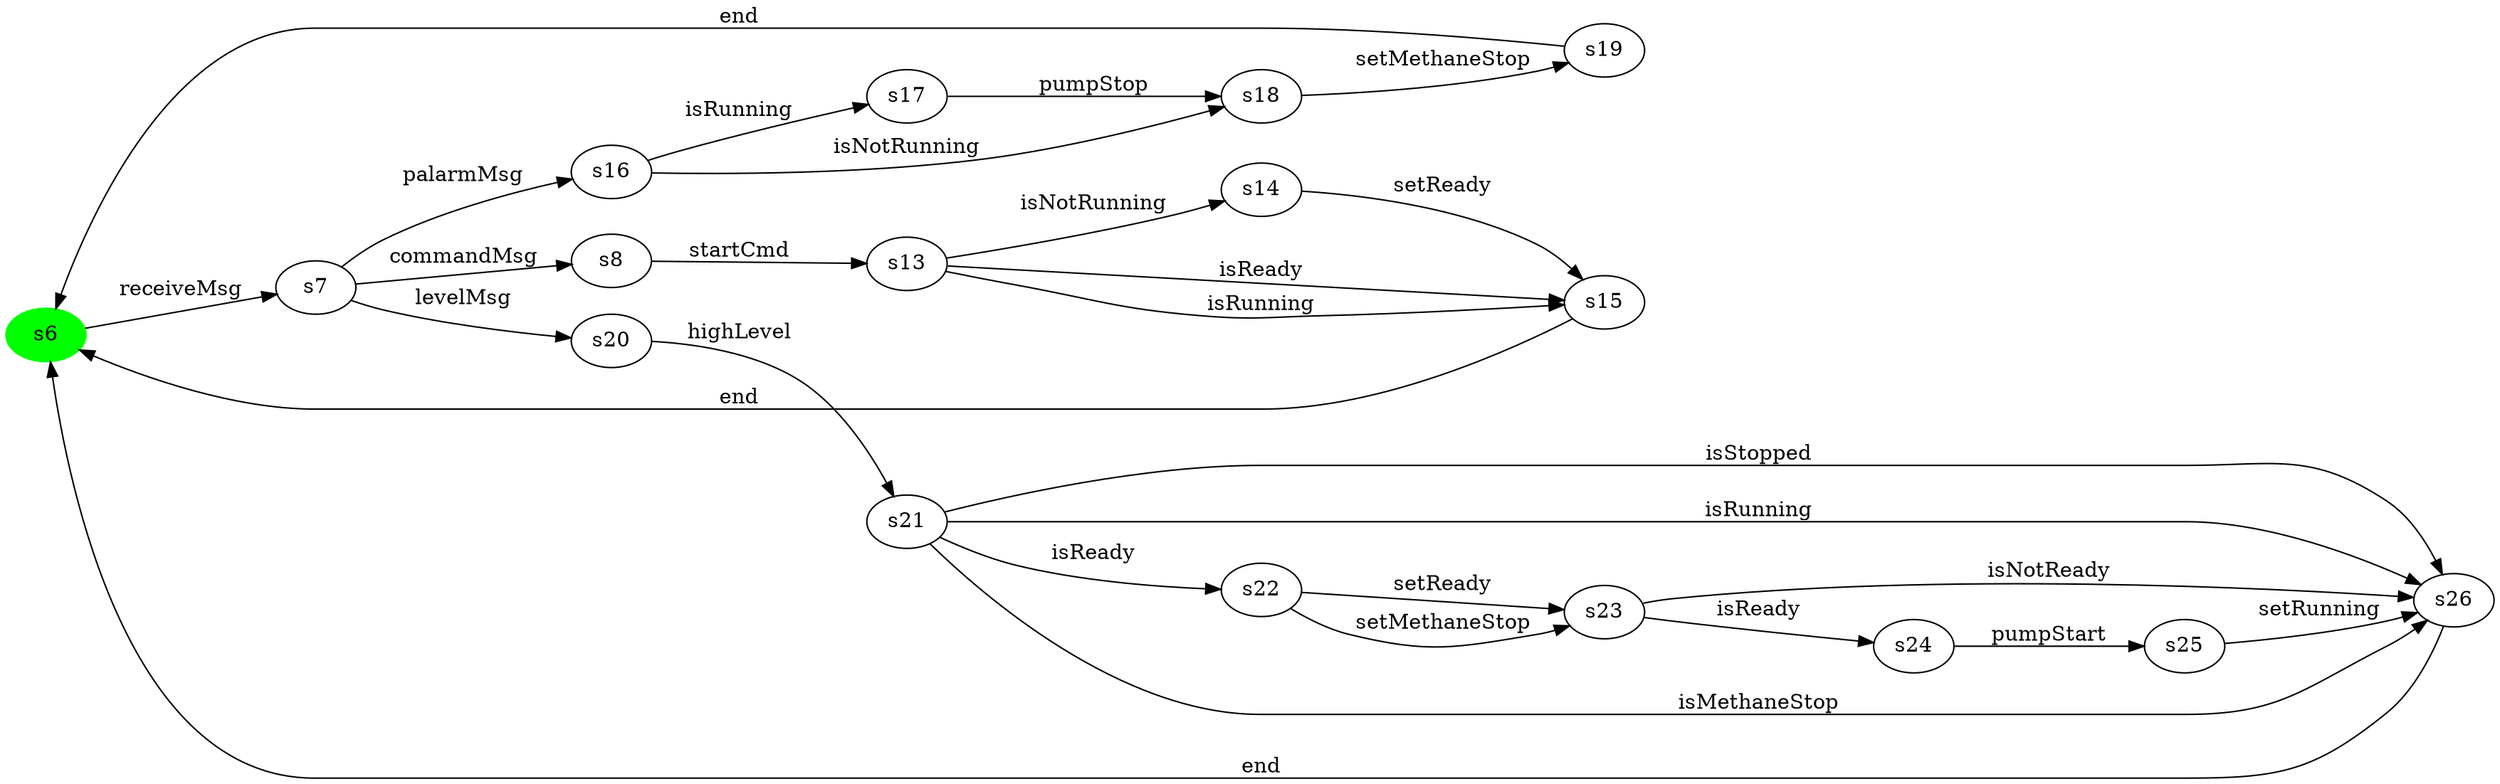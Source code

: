 digraph G {
rankdir=LR;
state0[ label = "s6", style=filled, color=green ];
state0 -> state1 [ label=" receiveMsg " ];
state1 [ label = "s7" ];
state1 -> state2 [ label=" palarmMsg " ];
state1 -> state3 [ label=" levelMsg " ];
state1 -> state4 [ label=" commandMsg " ];
state4 [ label = "s8" ];
state4 -> state5 [ label=" startCmd " ];
state3 [ label = "s20" ];
state3 -> state6 [ label=" highLevel " ];
state7 [ label = "s22" ];
state7 -> state8 [ label=" setReady " ];
state7 -> state8 [ label=" setMethaneStop " ];
state6 [ label = "s21" ];
state6 -> state9 [ label=" isMethaneStop " ];
state6 -> state9 [ label=" isStopped " ];
state6 -> state9 [ label=" isRunning " ];
state6 -> state7 [ label=" isReady " ];
state5 [ label = "s13" ];
state5 -> state10 [ label=" isReady " ];
state5 -> state10 [ label=" isRunning " ];
state5 -> state11 [ label=" isNotRunning " ];
state12 [ label = "s24" ];
state12 -> state13 [ label=" pumpStart " ];
state8 [ label = "s23" ];
state8 -> state9 [ label=" isNotReady " ];
state8 -> state12 [ label=" isReady " ];
state10 [ label = "s15" ];
state10 -> state0 [ label=" end " ];
state9 [ label = "s26" ];
state9 -> state0 [ label=" end " ];
state11 [ label = "s14" ];
state11 -> state10 [ label=" setReady " ];
state13 [ label = "s25" ];
state13 -> state9 [ label=" setRunning " ];
state14 [ label = "s17" ];
state14 -> state15 [ label=" pumpStop " ];
state2 [ label = "s16" ];
state2 -> state15 [ label=" isNotRunning " ];
state2 -> state14 [ label=" isRunning " ];
state16 [ label = "s19" ];
state16 -> state0 [ label=" end " ];
state15 [ label = "s18" ];
state15 -> state16 [ label=" setMethaneStop " ];
}
